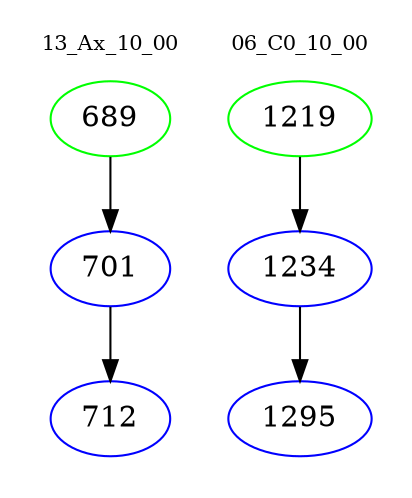 digraph{
subgraph cluster_0 {
color = white
label = "13_Ax_10_00";
fontsize=10;
T0_689 [label="689", color="green"]
T0_689 -> T0_701 [color="black"]
T0_701 [label="701", color="blue"]
T0_701 -> T0_712 [color="black"]
T0_712 [label="712", color="blue"]
}
subgraph cluster_1 {
color = white
label = "06_C0_10_00";
fontsize=10;
T1_1219 [label="1219", color="green"]
T1_1219 -> T1_1234 [color="black"]
T1_1234 [label="1234", color="blue"]
T1_1234 -> T1_1295 [color="black"]
T1_1295 [label="1295", color="blue"]
}
}
